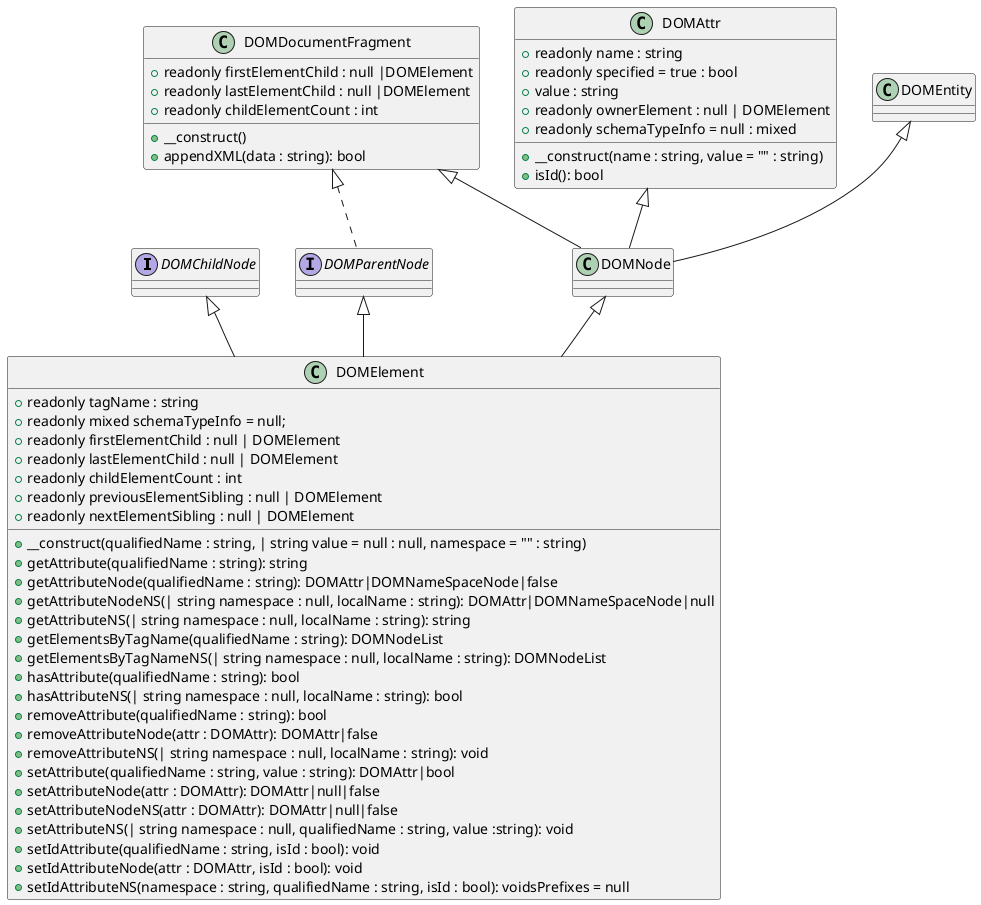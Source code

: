 @startuml
interface DOMChildNode
interface DOMParentNode
DOMNode       <|-- DOMElement
DOMParentNode <|-- DOMElement
DOMChildNode  <|-- DOMElement

class DOMElement {
  +readonly tagName : string
  +readonly mixed schemaTypeInfo = null;
  +readonly firstElementChild : null | DOMElement
  +readonly lastElementChild : null | DOMElement
  +readonly childElementCount : int
  +readonly previousElementSibling : null | DOMElement
  +readonly nextElementSibling : null | DOMElement
  +__construct(qualifiedName : string, | string value = null : null, namespace = "" : string)
  +getAttribute(qualifiedName : string): string
  +getAttributeNode(qualifiedName : string): DOMAttr|DOMNameSpaceNode|false
  +getAttributeNodeNS(| string namespace : null, localName : string): DOMAttr|DOMNameSpaceNode|null
  +getAttributeNS(| string namespace : null, localName : string): string
  +getElementsByTagName(qualifiedName : string): DOMNodeList
  +getElementsByTagNameNS(| string namespace : null, localName : string): DOMNodeList
  +hasAttribute(qualifiedName : string): bool
  +hasAttributeNS(| string namespace : null, localName : string): bool
  +removeAttribute(qualifiedName : string): bool
  +removeAttributeNode(attr : DOMAttr): DOMAttr|false
  +removeAttributeNS(| string namespace : null, localName : string): void
  +setAttribute(qualifiedName : string, value : string): DOMAttr|bool
  +setAttributeNode(attr : DOMAttr): DOMAttr|null|false
  +setAttributeNodeNS(attr : DOMAttr): DOMAttr|null|false
  +setAttributeNS(| string namespace : null, qualifiedName : string, value :string): void
  +setIdAttribute(qualifiedName : string, isId : bool): void
  +setIdAttributeNode(attr : DOMAttr, isId : bool): void
  +setIdAttributeNS(namespace : string, qualifiedName : string, isId : bool): voidsPrefixes = null
}

DOMAttr <|-- DOMNode 
class DOMAttr {
  +readonly name : string
  +readonly specified = true : bool
  +value : string
  +readonly ownerElement : null | DOMElement
  +readonly schemaTypeInfo = null : mixed
  +__construct(name : string, value = "" : string)
  +isId(): bool
}

DOMEntity <|-- DOMNode

DOMDocumentFragment <|-- DOMNode

DOMDocumentFragment <|.. DOMParentNode

class DOMDocumentFragment {
  +readonly firstElementChild : null |DOMElement
  +readonly lastElementChild : null |DOMElement
  +readonly childElementCount : int
  +__construct()
  +appendXML(data : string): bool
}
@enduml
